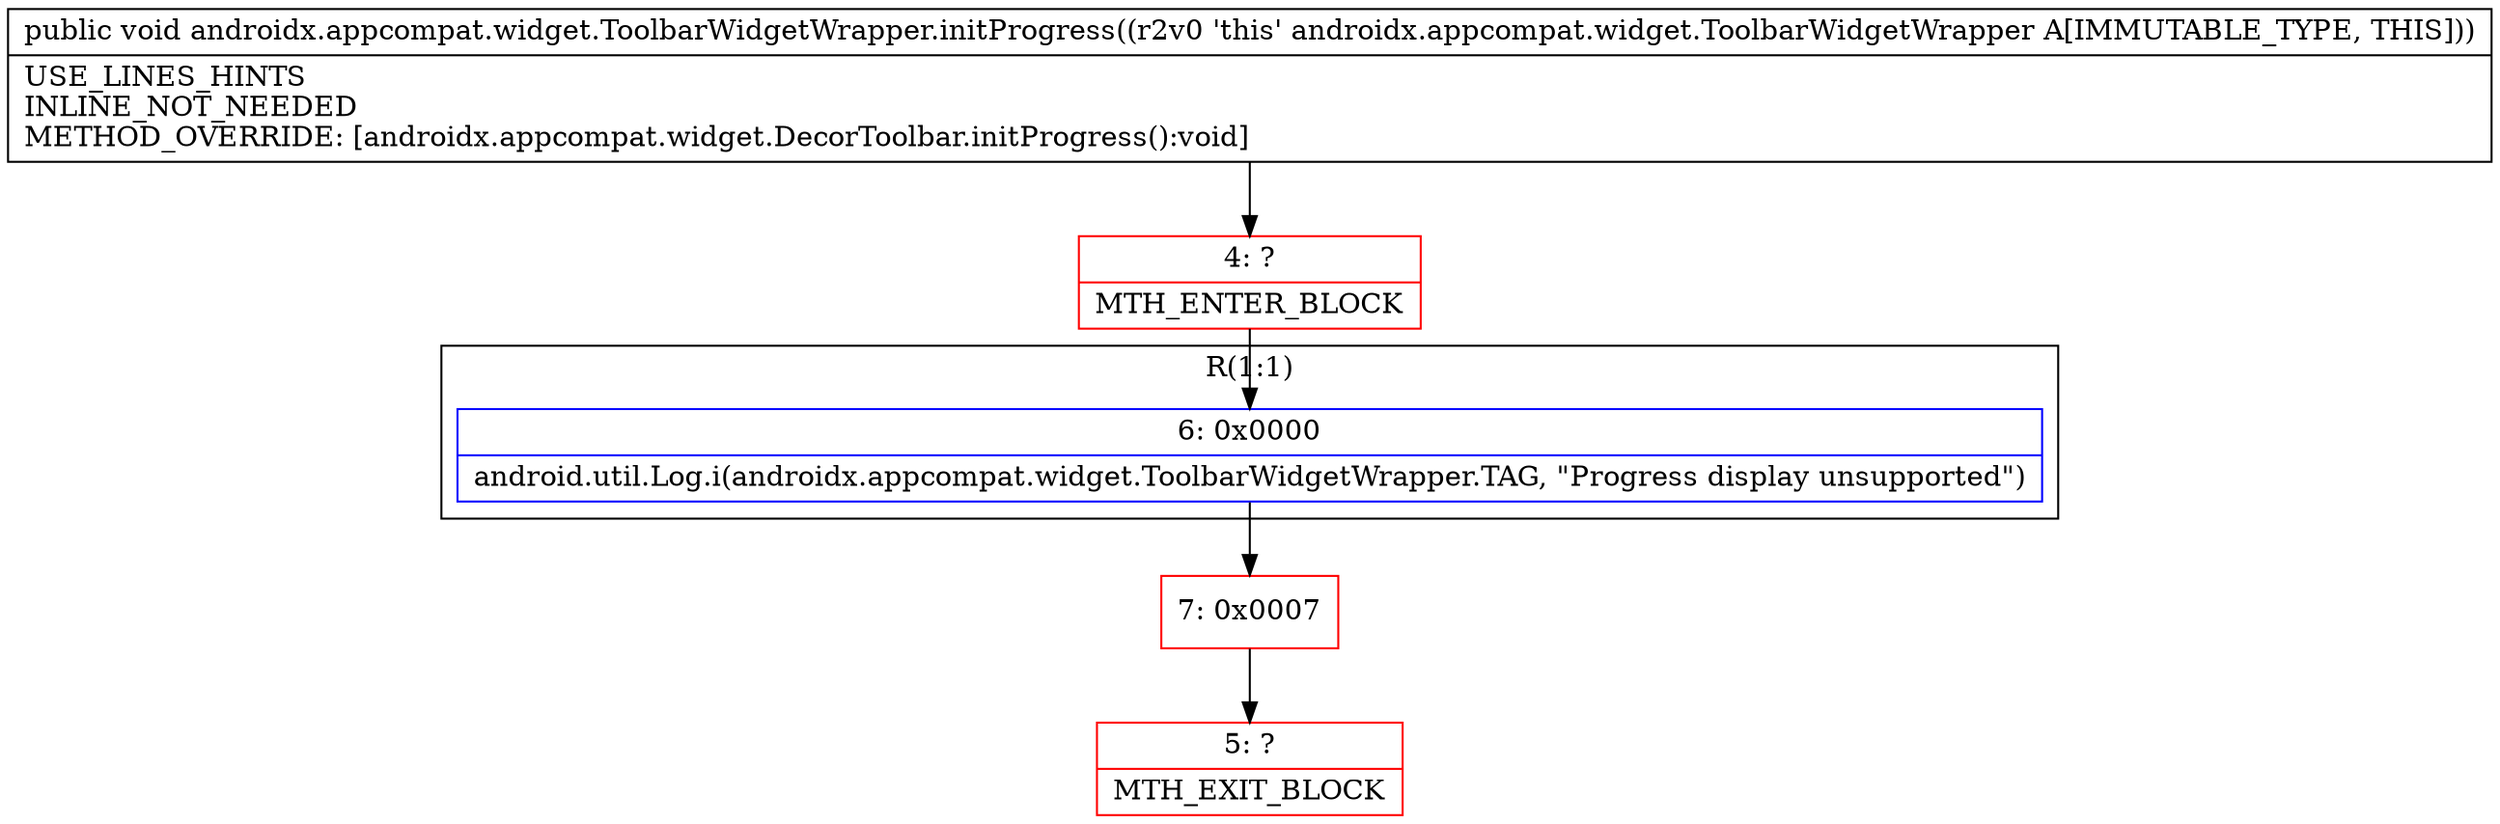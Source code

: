 digraph "CFG forandroidx.appcompat.widget.ToolbarWidgetWrapper.initProgress()V" {
subgraph cluster_Region_2104693617 {
label = "R(1:1)";
node [shape=record,color=blue];
Node_6 [shape=record,label="{6\:\ 0x0000|android.util.Log.i(androidx.appcompat.widget.ToolbarWidgetWrapper.TAG, \"Progress display unsupported\")\l}"];
}
Node_4 [shape=record,color=red,label="{4\:\ ?|MTH_ENTER_BLOCK\l}"];
Node_7 [shape=record,color=red,label="{7\:\ 0x0007}"];
Node_5 [shape=record,color=red,label="{5\:\ ?|MTH_EXIT_BLOCK\l}"];
MethodNode[shape=record,label="{public void androidx.appcompat.widget.ToolbarWidgetWrapper.initProgress((r2v0 'this' androidx.appcompat.widget.ToolbarWidgetWrapper A[IMMUTABLE_TYPE, THIS]))  | USE_LINES_HINTS\lINLINE_NOT_NEEDED\lMETHOD_OVERRIDE: [androidx.appcompat.widget.DecorToolbar.initProgress():void]\l}"];
MethodNode -> Node_4;Node_6 -> Node_7;
Node_4 -> Node_6;
Node_7 -> Node_5;
}

